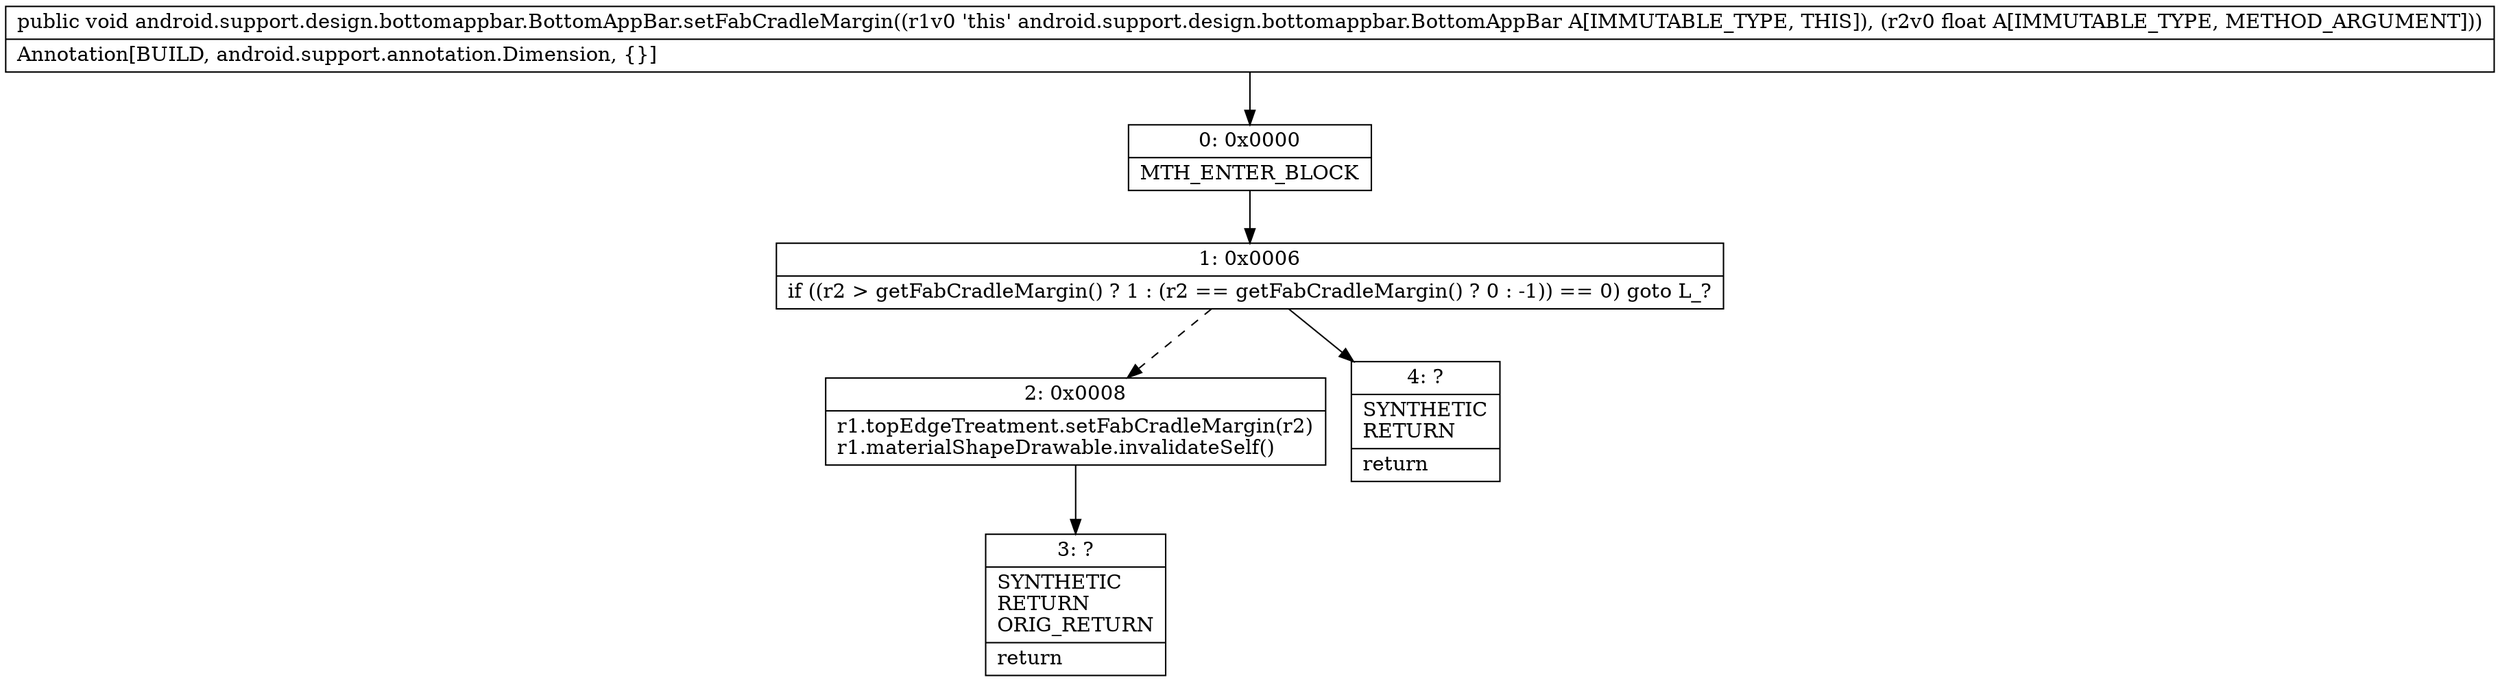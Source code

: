 digraph "CFG forandroid.support.design.bottomappbar.BottomAppBar.setFabCradleMargin(F)V" {
Node_0 [shape=record,label="{0\:\ 0x0000|MTH_ENTER_BLOCK\l}"];
Node_1 [shape=record,label="{1\:\ 0x0006|if ((r2 \> getFabCradleMargin() ? 1 : (r2 == getFabCradleMargin() ? 0 : \-1)) == 0) goto L_?\l}"];
Node_2 [shape=record,label="{2\:\ 0x0008|r1.topEdgeTreatment.setFabCradleMargin(r2)\lr1.materialShapeDrawable.invalidateSelf()\l}"];
Node_3 [shape=record,label="{3\:\ ?|SYNTHETIC\lRETURN\lORIG_RETURN\l|return\l}"];
Node_4 [shape=record,label="{4\:\ ?|SYNTHETIC\lRETURN\l|return\l}"];
MethodNode[shape=record,label="{public void android.support.design.bottomappbar.BottomAppBar.setFabCradleMargin((r1v0 'this' android.support.design.bottomappbar.BottomAppBar A[IMMUTABLE_TYPE, THIS]), (r2v0 float A[IMMUTABLE_TYPE, METHOD_ARGUMENT]))  | Annotation[BUILD, android.support.annotation.Dimension, \{\}]\l}"];
MethodNode -> Node_0;
Node_0 -> Node_1;
Node_1 -> Node_2[style=dashed];
Node_1 -> Node_4;
Node_2 -> Node_3;
}

